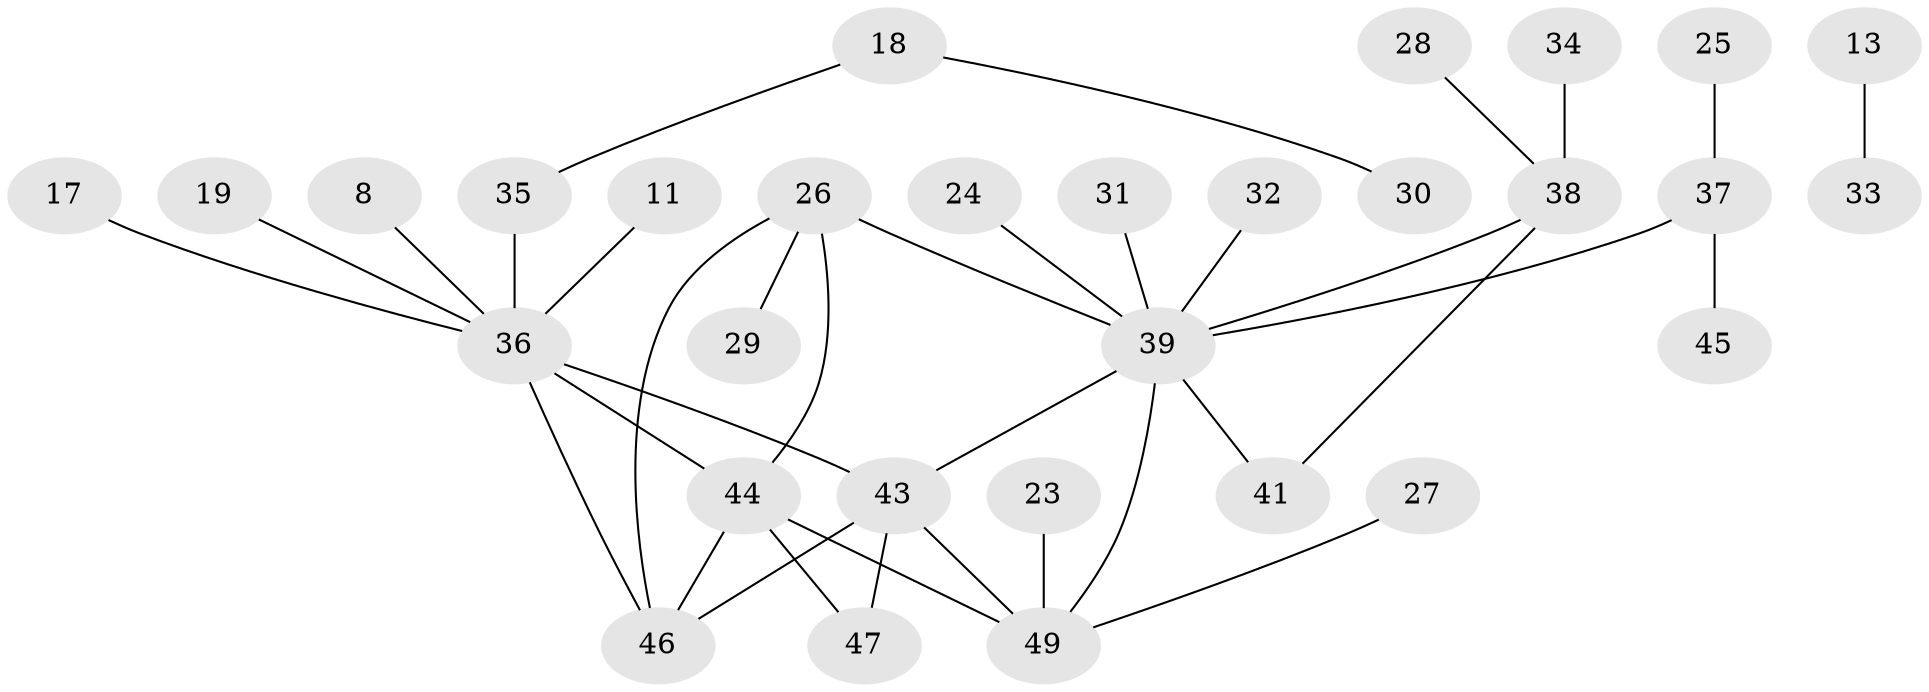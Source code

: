 // original degree distribution, {3: 0.12371134020618557, 0: 0.16494845360824742, 2: 0.30927835051546393, 1: 0.29896907216494845, 4: 0.061855670103092786, 5: 0.030927835051546393, 6: 0.010309278350515464}
// Generated by graph-tools (version 1.1) at 2025/25/03/09/25 03:25:14]
// undirected, 30 vertices, 36 edges
graph export_dot {
graph [start="1"]
  node [color=gray90,style=filled];
  8;
  11;
  13;
  17;
  18;
  19;
  23;
  24;
  25;
  26;
  27;
  28;
  29;
  30;
  31;
  32;
  33;
  34;
  35;
  36;
  37;
  38;
  39;
  41;
  43;
  44;
  45;
  46;
  47;
  49;
  8 -- 36 [weight=1.0];
  11 -- 36 [weight=1.0];
  13 -- 33 [weight=1.0];
  17 -- 36 [weight=1.0];
  18 -- 30 [weight=1.0];
  18 -- 35 [weight=1.0];
  19 -- 36 [weight=1.0];
  23 -- 49 [weight=1.0];
  24 -- 39 [weight=1.0];
  25 -- 37 [weight=1.0];
  26 -- 29 [weight=1.0];
  26 -- 39 [weight=1.0];
  26 -- 44 [weight=1.0];
  26 -- 46 [weight=1.0];
  27 -- 49 [weight=1.0];
  28 -- 38 [weight=1.0];
  31 -- 39 [weight=1.0];
  32 -- 39 [weight=1.0];
  34 -- 38 [weight=1.0];
  35 -- 36 [weight=1.0];
  36 -- 43 [weight=1.0];
  36 -- 44 [weight=1.0];
  36 -- 46 [weight=1.0];
  37 -- 39 [weight=1.0];
  37 -- 45 [weight=1.0];
  38 -- 39 [weight=1.0];
  38 -- 41 [weight=1.0];
  39 -- 41 [weight=1.0];
  39 -- 43 [weight=1.0];
  39 -- 49 [weight=1.0];
  43 -- 46 [weight=1.0];
  43 -- 47 [weight=1.0];
  43 -- 49 [weight=1.0];
  44 -- 46 [weight=1.0];
  44 -- 47 [weight=1.0];
  44 -- 49 [weight=1.0];
}
